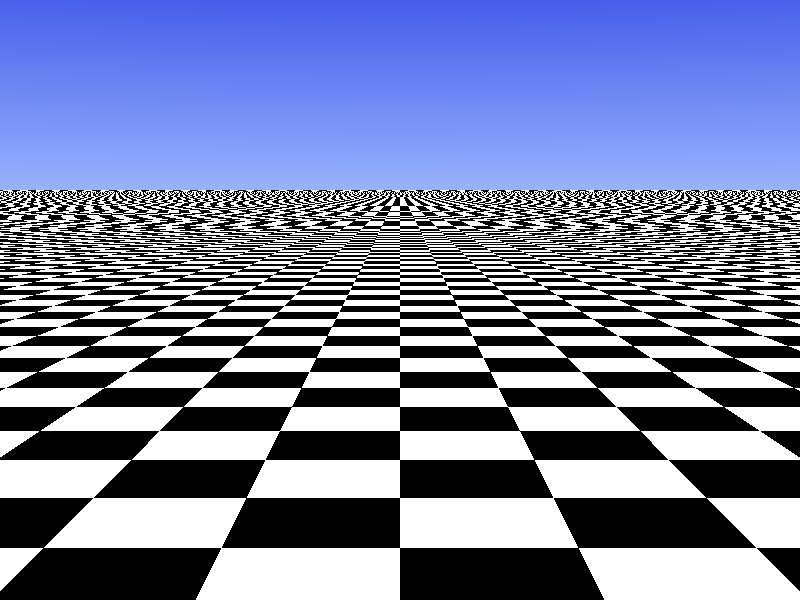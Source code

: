 camera {
  location  <15.0, 0.0, 2.0>
  up z sky z
  look_at   <0.0, 0.0, 0.5> 
  angle 40
}

sky_sphere {
  pigment {
    gradient z
    color_map {
      [0.0 rgb <0.6,0.7,1.0>]
      [0.2 rgb <0.2,0.3,0.9>]
    }
  }
}

light_source {
  <3, 1, 2>*1000
  color rgb <2.2, 1.8, 1.5>
}   

// ----------------------------------------

plane {
  z, 0
  texture {
    pigment {
      checker
      color rgb 1, color rgb 0
    }
  }
}  